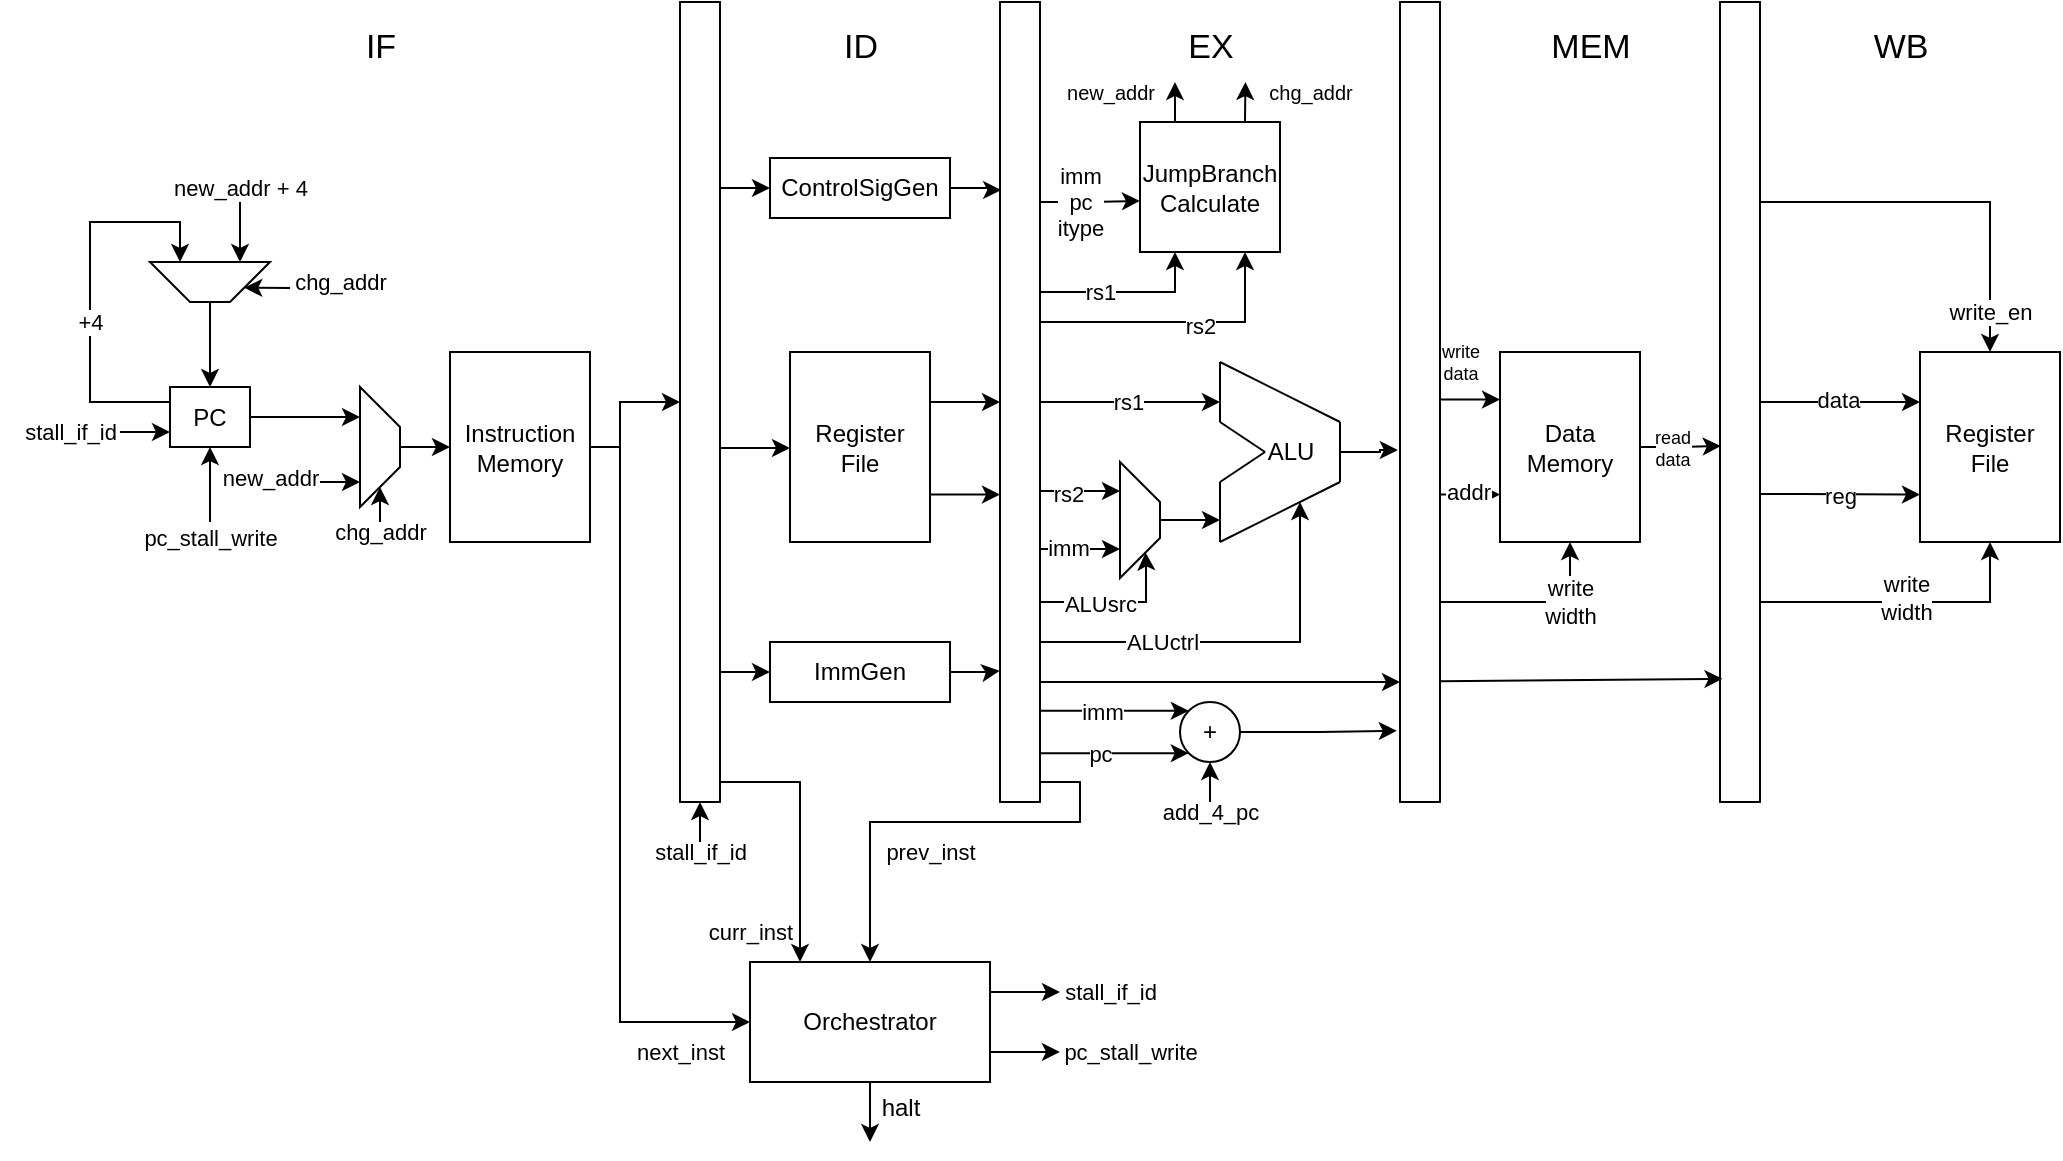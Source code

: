<mxfile version="23.1.5" type="device" pages="2">
  <diagram name="Page-1" id="x3NtChPYdPju96cAT3KT">
    <mxGraphModel dx="1674" dy="847" grid="1" gridSize="10" guides="1" tooltips="1" connect="1" arrows="1" fold="1" page="1" pageScale="1" pageWidth="850" pageHeight="1100" math="0" shadow="0">
      <root>
        <mxCell id="0" />
        <mxCell id="1" parent="0" />
        <mxCell id="_CwGQs3CNdG5-pA4h3Yu-5" style="edgeStyle=orthogonalEdgeStyle;rounded=0;orthogonalLoop=1;jettySize=auto;html=1;entryX=0.75;entryY=1;entryDx=0;entryDy=0;" parent="1" source="_CwGQs3CNdG5-pA4h3Yu-2" target="_CwGQs3CNdG5-pA4h3Yu-3" edge="1">
          <mxGeometry relative="1" as="geometry">
            <Array as="points">
              <mxPoint x="85" y="360" />
              <mxPoint x="85" y="270" />
              <mxPoint x="130" y="270" />
            </Array>
          </mxGeometry>
        </mxCell>
        <mxCell id="_CwGQs3CNdG5-pA4h3Yu-6" value="+4" style="edgeLabel;html=1;align=center;verticalAlign=middle;resizable=0;points=[];" parent="_CwGQs3CNdG5-pA4h3Yu-5" vertex="1" connectable="0">
          <mxGeometry x="-0.172" relative="1" as="geometry">
            <mxPoint as="offset" />
          </mxGeometry>
        </mxCell>
        <mxCell id="_CwGQs3CNdG5-pA4h3Yu-17" style="edgeStyle=orthogonalEdgeStyle;rounded=0;orthogonalLoop=1;jettySize=auto;html=1;entryX=0.25;entryY=1;entryDx=0;entryDy=0;" parent="1" source="_CwGQs3CNdG5-pA4h3Yu-2" target="_CwGQs3CNdG5-pA4h3Yu-15" edge="1">
          <mxGeometry relative="1" as="geometry" />
        </mxCell>
        <mxCell id="_CwGQs3CNdG5-pA4h3Yu-2" value="PC" style="rounded=0;whiteSpace=wrap;html=1;" parent="1" vertex="1">
          <mxGeometry x="125" y="352.5" width="40" height="30" as="geometry" />
        </mxCell>
        <mxCell id="_CwGQs3CNdG5-pA4h3Yu-14" style="edgeStyle=orthogonalEdgeStyle;rounded=0;orthogonalLoop=1;jettySize=auto;html=1;entryX=0.5;entryY=0;entryDx=0;entryDy=0;" parent="1" source="_CwGQs3CNdG5-pA4h3Yu-3" target="_CwGQs3CNdG5-pA4h3Yu-2" edge="1">
          <mxGeometry relative="1" as="geometry" />
        </mxCell>
        <mxCell id="_CwGQs3CNdG5-pA4h3Yu-3" value="" style="shape=trapezoid;perimeter=trapezoidPerimeter;whiteSpace=wrap;html=1;fixedSize=1;direction=west;" parent="1" vertex="1">
          <mxGeometry x="115" y="290" width="60" height="20" as="geometry" />
        </mxCell>
        <mxCell id="_CwGQs3CNdG5-pA4h3Yu-8" value="" style="endArrow=classic;html=1;rounded=0;entryX=0;entryY=0.75;entryDx=0;entryDy=0;" parent="1" target="_CwGQs3CNdG5-pA4h3Yu-2" edge="1">
          <mxGeometry width="50" height="50" relative="1" as="geometry">
            <mxPoint x="100" y="375" as="sourcePoint" />
            <mxPoint x="125" y="430" as="targetPoint" />
          </mxGeometry>
        </mxCell>
        <mxCell id="_CwGQs3CNdG5-pA4h3Yu-10" value="" style="endArrow=classic;html=1;rounded=0;entryX=0.25;entryY=1;entryDx=0;entryDy=0;" parent="1" target="_CwGQs3CNdG5-pA4h3Yu-3" edge="1">
          <mxGeometry width="50" height="50" relative="1" as="geometry">
            <mxPoint x="160" y="260" as="sourcePoint" />
            <mxPoint x="295" y="260" as="targetPoint" />
          </mxGeometry>
        </mxCell>
        <mxCell id="_CwGQs3CNdG5-pA4h3Yu-11" value="&lt;font style=&quot;font-size: 11px;&quot;&gt;new_addr + 4&lt;br&gt;&lt;/font&gt;" style="text;html=1;align=center;verticalAlign=middle;resizable=0;points=[];autosize=1;strokeColor=none;fillColor=none;fontSize=11;" parent="1" vertex="1">
          <mxGeometry x="115" y="238" width="90" height="30" as="geometry" />
        </mxCell>
        <mxCell id="_CwGQs3CNdG5-pA4h3Yu-12" value="" style="endArrow=classic;html=1;rounded=0;entryX=0;entryY=0.25;entryDx=0;entryDy=0;" parent="1" target="_CwGQs3CNdG5-pA4h3Yu-3" edge="1">
          <mxGeometry width="50" height="50" relative="1" as="geometry">
            <mxPoint x="185" y="303" as="sourcePoint" />
            <mxPoint x="295" y="260" as="targetPoint" />
          </mxGeometry>
        </mxCell>
        <mxCell id="_CwGQs3CNdG5-pA4h3Yu-13" value="&lt;font style=&quot;font-size: 11px;&quot;&gt;chg_addr&lt;/font&gt;" style="text;html=1;align=center;verticalAlign=middle;resizable=0;points=[];autosize=1;strokeColor=none;fillColor=none;" parent="1" vertex="1">
          <mxGeometry x="175" y="285" width="70" height="30" as="geometry" />
        </mxCell>
        <mxCell id="_CwGQs3CNdG5-pA4h3Yu-24" style="edgeStyle=orthogonalEdgeStyle;rounded=0;orthogonalLoop=1;jettySize=auto;html=1;" parent="1" source="_CwGQs3CNdG5-pA4h3Yu-15" target="_CwGQs3CNdG5-pA4h3Yu-23" edge="1">
          <mxGeometry relative="1" as="geometry" />
        </mxCell>
        <mxCell id="_CwGQs3CNdG5-pA4h3Yu-15" value="" style="shape=trapezoid;perimeter=trapezoidPerimeter;whiteSpace=wrap;html=1;fixedSize=1;direction=south;" parent="1" vertex="1">
          <mxGeometry x="220" y="352.5" width="20" height="60" as="geometry" />
        </mxCell>
        <mxCell id="_CwGQs3CNdG5-pA4h3Yu-18" value="" style="endArrow=classic;html=1;rounded=0;entryX=1;entryY=0.5;entryDx=0;entryDy=0;" parent="1" target="_CwGQs3CNdG5-pA4h3Yu-15" edge="1">
          <mxGeometry width="50" height="50" relative="1" as="geometry">
            <mxPoint x="230" y="420" as="sourcePoint" />
            <mxPoint x="179.997" y="517.143" as="targetPoint" />
          </mxGeometry>
        </mxCell>
        <mxCell id="_CwGQs3CNdG5-pA4h3Yu-20" value="&lt;font style=&quot;font-size: 11px;&quot;&gt;chg_addr&lt;/font&gt;" style="text;html=1;align=center;verticalAlign=middle;resizable=0;points=[];autosize=1;strokeColor=none;fillColor=none;" parent="1" vertex="1">
          <mxGeometry x="195" y="410" width="70" height="30" as="geometry" />
        </mxCell>
        <mxCell id="_CwGQs3CNdG5-pA4h3Yu-22" value="&lt;font style=&quot;font-size: 11px;&quot;&gt;new_addr&lt;/font&gt;" style="text;html=1;align=center;verticalAlign=middle;resizable=0;points=[];autosize=1;strokeColor=none;fillColor=none;fontSize=11;" parent="1" vertex="1">
          <mxGeometry x="140" y="382.5" width="70" height="30" as="geometry" />
        </mxCell>
        <mxCell id="_CwGQs3CNdG5-pA4h3Yu-53" style="edgeStyle=orthogonalEdgeStyle;rounded=0;orthogonalLoop=1;jettySize=auto;html=1;" parent="1" source="_CwGQs3CNdG5-pA4h3Yu-23" target="_CwGQs3CNdG5-pA4h3Yu-46" edge="1">
          <mxGeometry relative="1" as="geometry">
            <Array as="points">
              <mxPoint x="350" y="383" />
              <mxPoint x="350" y="360" />
            </Array>
          </mxGeometry>
        </mxCell>
        <mxCell id="_CwGQs3CNdG5-pA4h3Yu-54" style="edgeStyle=orthogonalEdgeStyle;rounded=0;orthogonalLoop=1;jettySize=auto;html=1;exitX=1;exitY=0.5;exitDx=0;exitDy=0;entryX=0;entryY=0.5;entryDx=0;entryDy=0;" parent="1" source="_CwGQs3CNdG5-pA4h3Yu-23" target="_CwGQs3CNdG5-pA4h3Yu-52" edge="1">
          <mxGeometry relative="1" as="geometry">
            <Array as="points">
              <mxPoint x="350" y="383" />
              <mxPoint x="350" y="670" />
            </Array>
          </mxGeometry>
        </mxCell>
        <mxCell id="_CwGQs3CNdG5-pA4h3Yu-23" value="Instruction&lt;br&gt;Memory" style="rounded=0;whiteSpace=wrap;html=1;" parent="1" vertex="1">
          <mxGeometry x="265" y="335" width="70" height="95" as="geometry" />
        </mxCell>
        <mxCell id="_CwGQs3CNdG5-pA4h3Yu-71" style="edgeStyle=orthogonalEdgeStyle;rounded=0;orthogonalLoop=1;jettySize=auto;html=1;exitX=1;exitY=0.25;exitDx=0;exitDy=0;" parent="1" source="_CwGQs3CNdG5-pA4h3Yu-25" target="_CwGQs3CNdG5-pA4h3Yu-47" edge="1">
          <mxGeometry relative="1" as="geometry">
            <Array as="points">
              <mxPoint x="500" y="360" />
            </Array>
          </mxGeometry>
        </mxCell>
        <mxCell id="_CwGQs3CNdG5-pA4h3Yu-25" value="Register&lt;br&gt;File" style="rounded=0;whiteSpace=wrap;html=1;" parent="1" vertex="1">
          <mxGeometry x="435" y="335" width="70" height="95" as="geometry" />
        </mxCell>
        <mxCell id="_CwGQs3CNdG5-pA4h3Yu-26" value="ControlSigGen" style="rounded=0;whiteSpace=wrap;html=1;" parent="1" vertex="1">
          <mxGeometry x="425" y="238" width="90" height="30" as="geometry" />
        </mxCell>
        <mxCell id="_CwGQs3CNdG5-pA4h3Yu-27" value="ImmGen" style="rounded=0;whiteSpace=wrap;html=1;" parent="1" vertex="1">
          <mxGeometry x="425" y="480" width="90" height="30" as="geometry" />
        </mxCell>
        <mxCell id="_CwGQs3CNdG5-pA4h3Yu-38" value="" style="group" parent="1" vertex="1" connectable="0">
          <mxGeometry x="650" y="340" width="60" height="90" as="geometry" />
        </mxCell>
        <mxCell id="_CwGQs3CNdG5-pA4h3Yu-29" value="" style="endArrow=none;html=1;rounded=0;" parent="_CwGQs3CNdG5-pA4h3Yu-38" edge="1">
          <mxGeometry width="50" height="50" relative="1" as="geometry">
            <mxPoint x="4.263e-13" y="90" as="sourcePoint" />
            <mxPoint x="60" y="60" as="targetPoint" />
          </mxGeometry>
        </mxCell>
        <mxCell id="_CwGQs3CNdG5-pA4h3Yu-30" value="" style="endArrow=none;html=1;rounded=0;" parent="_CwGQs3CNdG5-pA4h3Yu-38" edge="1">
          <mxGeometry width="50" height="50" relative="1" as="geometry">
            <mxPoint x="60" y="30" as="sourcePoint" />
            <mxPoint as="targetPoint" />
          </mxGeometry>
        </mxCell>
        <mxCell id="_CwGQs3CNdG5-pA4h3Yu-31" value="" style="endArrow=none;html=1;rounded=0;" parent="_CwGQs3CNdG5-pA4h3Yu-38" edge="1">
          <mxGeometry width="50" height="50" relative="1" as="geometry">
            <mxPoint y="30" as="sourcePoint" />
            <mxPoint x="4.263e-13" as="targetPoint" />
          </mxGeometry>
        </mxCell>
        <mxCell id="_CwGQs3CNdG5-pA4h3Yu-32" value="" style="endArrow=none;html=1;rounded=0;" parent="_CwGQs3CNdG5-pA4h3Yu-38" edge="1">
          <mxGeometry width="50" height="50" relative="1" as="geometry">
            <mxPoint x="4.263e-13" y="90" as="sourcePoint" />
            <mxPoint x="4.263e-13" y="60" as="targetPoint" />
          </mxGeometry>
        </mxCell>
        <mxCell id="_CwGQs3CNdG5-pA4h3Yu-33" value="" style="endArrow=none;html=1;rounded=0;" parent="_CwGQs3CNdG5-pA4h3Yu-38" edge="1">
          <mxGeometry width="50" height="50" relative="1" as="geometry">
            <mxPoint x="60" y="60" as="sourcePoint" />
            <mxPoint x="60" y="30" as="targetPoint" />
          </mxGeometry>
        </mxCell>
        <mxCell id="_CwGQs3CNdG5-pA4h3Yu-34" value="" style="endArrow=none;html=1;rounded=0;" parent="_CwGQs3CNdG5-pA4h3Yu-38" edge="1">
          <mxGeometry width="50" height="50" relative="1" as="geometry">
            <mxPoint x="22.5" y="45" as="sourcePoint" />
            <mxPoint y="30" as="targetPoint" />
          </mxGeometry>
        </mxCell>
        <mxCell id="_CwGQs3CNdG5-pA4h3Yu-35" value="" style="endArrow=none;html=1;rounded=0;" parent="_CwGQs3CNdG5-pA4h3Yu-38" edge="1">
          <mxGeometry width="50" height="50" relative="1" as="geometry">
            <mxPoint y="60" as="sourcePoint" />
            <mxPoint x="22.5" y="45" as="targetPoint" />
          </mxGeometry>
        </mxCell>
        <mxCell id="_CwGQs3CNdG5-pA4h3Yu-40" value="ALU" style="text;html=1;align=center;verticalAlign=middle;resizable=0;points=[];autosize=1;strokeColor=none;fillColor=none;" parent="_CwGQs3CNdG5-pA4h3Yu-38" vertex="1">
          <mxGeometry x="10" y="30" width="50" height="30" as="geometry" />
        </mxCell>
        <mxCell id="_CwGQs3CNdG5-pA4h3Yu-39" value="" style="endArrow=classic;html=1;rounded=0;entryX=0.75;entryY=1;entryDx=0;entryDy=0;" parent="1" edge="1">
          <mxGeometry width="50" height="50" relative="1" as="geometry">
            <mxPoint x="200" y="400" as="sourcePoint" />
            <mxPoint x="220" y="400" as="targetPoint" />
          </mxGeometry>
        </mxCell>
        <mxCell id="_CwGQs3CNdG5-pA4h3Yu-79" style="edgeStyle=orthogonalEdgeStyle;rounded=0;orthogonalLoop=1;jettySize=auto;html=1;" parent="1" source="_CwGQs3CNdG5-pA4h3Yu-41" edge="1">
          <mxGeometry relative="1" as="geometry">
            <mxPoint x="650" y="419.0" as="targetPoint" />
          </mxGeometry>
        </mxCell>
        <mxCell id="_CwGQs3CNdG5-pA4h3Yu-41" value="" style="shape=trapezoid;perimeter=trapezoidPerimeter;whiteSpace=wrap;html=1;fixedSize=1;direction=south;" parent="1" vertex="1">
          <mxGeometry x="600" y="390" width="20" height="58" as="geometry" />
        </mxCell>
        <mxCell id="_CwGQs3CNdG5-pA4h3Yu-143" style="edgeStyle=orthogonalEdgeStyle;rounded=0;orthogonalLoop=1;jettySize=auto;html=1;exitX=0.25;exitY=0;exitDx=0;exitDy=0;" parent="1" source="_CwGQs3CNdG5-pA4h3Yu-42" edge="1">
          <mxGeometry relative="1" as="geometry">
            <mxPoint x="627.476" y="200" as="targetPoint" />
          </mxGeometry>
        </mxCell>
        <mxCell id="_CwGQs3CNdG5-pA4h3Yu-144" style="edgeStyle=orthogonalEdgeStyle;rounded=0;orthogonalLoop=1;jettySize=auto;html=1;exitX=0.75;exitY=0;exitDx=0;exitDy=0;" parent="1" source="_CwGQs3CNdG5-pA4h3Yu-42" edge="1">
          <mxGeometry relative="1" as="geometry">
            <mxPoint x="662.714" y="200" as="targetPoint" />
          </mxGeometry>
        </mxCell>
        <mxCell id="_CwGQs3CNdG5-pA4h3Yu-42" value="JumpBranch&lt;br&gt;Calculate" style="rounded=0;whiteSpace=wrap;html=1;" parent="1" vertex="1">
          <mxGeometry x="610" y="220" width="70" height="65" as="geometry" />
        </mxCell>
        <mxCell id="_CwGQs3CNdG5-pA4h3Yu-44" value="Data Memory" style="rounded=0;whiteSpace=wrap;html=1;" parent="1" vertex="1">
          <mxGeometry x="790" y="335" width="70" height="95" as="geometry" />
        </mxCell>
        <mxCell id="_CwGQs3CNdG5-pA4h3Yu-45" value="Register&lt;br&gt;File" style="rounded=0;whiteSpace=wrap;html=1;" parent="1" vertex="1">
          <mxGeometry x="1000" y="335" width="70" height="95" as="geometry" />
        </mxCell>
        <mxCell id="_CwGQs3CNdG5-pA4h3Yu-62" style="edgeStyle=orthogonalEdgeStyle;rounded=0;orthogonalLoop=1;jettySize=auto;html=1;" parent="1" source="_CwGQs3CNdG5-pA4h3Yu-46" target="_CwGQs3CNdG5-pA4h3Yu-52" edge="1">
          <mxGeometry relative="1" as="geometry">
            <Array as="points">
              <mxPoint x="440" y="550" />
            </Array>
          </mxGeometry>
        </mxCell>
        <mxCell id="_CwGQs3CNdG5-pA4h3Yu-65" style="edgeStyle=orthogonalEdgeStyle;rounded=0;orthogonalLoop=1;jettySize=auto;html=1;" parent="1" source="_CwGQs3CNdG5-pA4h3Yu-46" target="_CwGQs3CNdG5-pA4h3Yu-27" edge="1">
          <mxGeometry relative="1" as="geometry">
            <Array as="points">
              <mxPoint x="410" y="495" />
              <mxPoint x="410" y="495" />
            </Array>
          </mxGeometry>
        </mxCell>
        <mxCell id="_CwGQs3CNdG5-pA4h3Yu-68" style="edgeStyle=orthogonalEdgeStyle;rounded=0;orthogonalLoop=1;jettySize=auto;html=1;" parent="1" source="_CwGQs3CNdG5-pA4h3Yu-46" target="_CwGQs3CNdG5-pA4h3Yu-25" edge="1">
          <mxGeometry relative="1" as="geometry">
            <mxPoint x="440" y="380" as="targetPoint" />
            <Array as="points">
              <mxPoint x="410" y="383" />
              <mxPoint x="410" y="383" />
            </Array>
          </mxGeometry>
        </mxCell>
        <mxCell id="_CwGQs3CNdG5-pA4h3Yu-74" style="edgeStyle=orthogonalEdgeStyle;rounded=0;orthogonalLoop=1;jettySize=auto;html=1;" parent="1" source="_CwGQs3CNdG5-pA4h3Yu-46" target="_CwGQs3CNdG5-pA4h3Yu-26" edge="1">
          <mxGeometry relative="1" as="geometry">
            <Array as="points">
              <mxPoint x="420" y="253" />
              <mxPoint x="420" y="253" />
            </Array>
          </mxGeometry>
        </mxCell>
        <mxCell id="_CwGQs3CNdG5-pA4h3Yu-46" value="" style="rounded=0;whiteSpace=wrap;html=1;" parent="1" vertex="1">
          <mxGeometry x="380" y="160" width="20" height="400" as="geometry" />
        </mxCell>
        <mxCell id="_CwGQs3CNdG5-pA4h3Yu-73" style="edgeStyle=orthogonalEdgeStyle;rounded=0;orthogonalLoop=1;jettySize=auto;html=1;" parent="1" source="_CwGQs3CNdG5-pA4h3Yu-47" edge="1">
          <mxGeometry relative="1" as="geometry">
            <mxPoint x="650" y="360" as="targetPoint" />
          </mxGeometry>
        </mxCell>
        <mxCell id="_CwGQs3CNdG5-pA4h3Yu-94" value="rs1" style="edgeLabel;html=1;align=center;verticalAlign=middle;resizable=0;points=[];" parent="_CwGQs3CNdG5-pA4h3Yu-73" vertex="1" connectable="0">
          <mxGeometry x="-0.044" relative="1" as="geometry">
            <mxPoint as="offset" />
          </mxGeometry>
        </mxCell>
        <mxCell id="_CwGQs3CNdG5-pA4h3Yu-77" style="edgeStyle=orthogonalEdgeStyle;rounded=0;orthogonalLoop=1;jettySize=auto;html=1;entryX=0.25;entryY=1;entryDx=0;entryDy=0;" parent="1" source="_CwGQs3CNdG5-pA4h3Yu-47" target="_CwGQs3CNdG5-pA4h3Yu-41" edge="1">
          <mxGeometry relative="1" as="geometry">
            <Array as="points">
              <mxPoint x="580" y="405" />
            </Array>
          </mxGeometry>
        </mxCell>
        <mxCell id="_CwGQs3CNdG5-pA4h3Yu-95" value="rs2" style="edgeLabel;html=1;align=center;verticalAlign=middle;resizable=0;points=[];" parent="_CwGQs3CNdG5-pA4h3Yu-77" vertex="1" connectable="0">
          <mxGeometry x="-0.321" y="-1" relative="1" as="geometry">
            <mxPoint as="offset" />
          </mxGeometry>
        </mxCell>
        <mxCell id="_CwGQs3CNdG5-pA4h3Yu-78" style="edgeStyle=orthogonalEdgeStyle;rounded=0;orthogonalLoop=1;jettySize=auto;html=1;entryX=0.75;entryY=1;entryDx=0;entryDy=0;" parent="1" source="_CwGQs3CNdG5-pA4h3Yu-47" target="_CwGQs3CNdG5-pA4h3Yu-41" edge="1">
          <mxGeometry relative="1" as="geometry">
            <Array as="points">
              <mxPoint x="580" y="434" />
            </Array>
          </mxGeometry>
        </mxCell>
        <mxCell id="_CwGQs3CNdG5-pA4h3Yu-97" value="imm" style="edgeLabel;html=1;align=center;verticalAlign=middle;resizable=0;points=[];" parent="_CwGQs3CNdG5-pA4h3Yu-78" vertex="1" connectable="0">
          <mxGeometry x="-0.321" y="1" relative="1" as="geometry">
            <mxPoint as="offset" />
          </mxGeometry>
        </mxCell>
        <mxCell id="_CwGQs3CNdG5-pA4h3Yu-80" style="edgeStyle=orthogonalEdgeStyle;rounded=0;orthogonalLoop=1;jettySize=auto;html=1;exitX=1;exitY=0.75;exitDx=0;exitDy=0;entryX=1;entryY=0.25;entryDx=0;entryDy=0;" parent="1" source="_CwGQs3CNdG5-pA4h3Yu-47" target="_CwGQs3CNdG5-pA4h3Yu-41" edge="1">
          <mxGeometry relative="1" as="geometry">
            <Array as="points">
              <mxPoint x="613" y="460" />
              <mxPoint x="613" y="440" />
              <mxPoint x="613" y="440" />
            </Array>
          </mxGeometry>
        </mxCell>
        <mxCell id="_CwGQs3CNdG5-pA4h3Yu-99" value="ALUsrc" style="edgeLabel;html=1;align=center;verticalAlign=middle;resizable=0;points=[];" parent="_CwGQs3CNdG5-pA4h3Yu-80" vertex="1" connectable="0">
          <mxGeometry x="-0.593" y="-1" relative="1" as="geometry">
            <mxPoint x="14" as="offset" />
          </mxGeometry>
        </mxCell>
        <mxCell id="_CwGQs3CNdG5-pA4h3Yu-82" style="edgeStyle=orthogonalEdgeStyle;rounded=0;orthogonalLoop=1;jettySize=auto;html=1;exitX=1;exitY=0.75;exitDx=0;exitDy=0;" parent="1" source="_CwGQs3CNdG5-pA4h3Yu-47" edge="1">
          <mxGeometry relative="1" as="geometry">
            <mxPoint x="690" y="410" as="targetPoint" />
            <Array as="points">
              <mxPoint x="560" y="480" />
              <mxPoint x="690" y="480" />
            </Array>
          </mxGeometry>
        </mxCell>
        <mxCell id="_CwGQs3CNdG5-pA4h3Yu-100" value="ALUctrl" style="edgeLabel;html=1;align=center;verticalAlign=middle;resizable=0;points=[];" parent="_CwGQs3CNdG5-pA4h3Yu-82" vertex="1" connectable="0">
          <mxGeometry x="-0.659" relative="1" as="geometry">
            <mxPoint x="43" as="offset" />
          </mxGeometry>
        </mxCell>
        <mxCell id="_CwGQs3CNdG5-pA4h3Yu-83" style="edgeStyle=orthogonalEdgeStyle;rounded=0;orthogonalLoop=1;jettySize=auto;html=1;exitX=1;exitY=0.75;exitDx=0;exitDy=0;entryX=0;entryY=0;entryDx=0;entryDy=0;" parent="1" source="_CwGQs3CNdG5-pA4h3Yu-47" target="_CwGQs3CNdG5-pA4h3Yu-50" edge="1">
          <mxGeometry relative="1" as="geometry">
            <Array as="points">
              <mxPoint x="560" y="514" />
            </Array>
          </mxGeometry>
        </mxCell>
        <mxCell id="_CwGQs3CNdG5-pA4h3Yu-101" value="imm" style="edgeLabel;html=1;align=center;verticalAlign=middle;resizable=0;points=[];" parent="_CwGQs3CNdG5-pA4h3Yu-83" vertex="1" connectable="0">
          <mxGeometry x="0.324" relative="1" as="geometry">
            <mxPoint as="offset" />
          </mxGeometry>
        </mxCell>
        <mxCell id="_CwGQs3CNdG5-pA4h3Yu-84" style="edgeStyle=orthogonalEdgeStyle;rounded=0;orthogonalLoop=1;jettySize=auto;html=1;exitX=1;exitY=0.75;exitDx=0;exitDy=0;entryX=0;entryY=1;entryDx=0;entryDy=0;" parent="1" source="_CwGQs3CNdG5-pA4h3Yu-47" target="_CwGQs3CNdG5-pA4h3Yu-50" edge="1">
          <mxGeometry relative="1" as="geometry">
            <Array as="points">
              <mxPoint x="560" y="536" />
            </Array>
          </mxGeometry>
        </mxCell>
        <mxCell id="_CwGQs3CNdG5-pA4h3Yu-102" value="pc" style="edgeLabel;html=1;align=center;verticalAlign=middle;resizable=0;points=[];" parent="_CwGQs3CNdG5-pA4h3Yu-84" vertex="1" connectable="0">
          <mxGeometry x="0.352" relative="1" as="geometry">
            <mxPoint x="4" as="offset" />
          </mxGeometry>
        </mxCell>
        <mxCell id="_CwGQs3CNdG5-pA4h3Yu-89" style="edgeStyle=orthogonalEdgeStyle;rounded=0;orthogonalLoop=1;jettySize=auto;html=1;exitX=1;exitY=0.25;exitDx=0;exitDy=0;entryX=0.25;entryY=1;entryDx=0;entryDy=0;" parent="1" source="_CwGQs3CNdG5-pA4h3Yu-47" target="_CwGQs3CNdG5-pA4h3Yu-42" edge="1">
          <mxGeometry relative="1" as="geometry">
            <Array as="points">
              <mxPoint x="560" y="305" />
              <mxPoint x="628" y="305" />
            </Array>
          </mxGeometry>
        </mxCell>
        <mxCell id="_CwGQs3CNdG5-pA4h3Yu-92" value="rs1" style="edgeLabel;html=1;align=center;verticalAlign=middle;resizable=0;points=[];" parent="_CwGQs3CNdG5-pA4h3Yu-89" vertex="1" connectable="0">
          <mxGeometry x="0.13" relative="1" as="geometry">
            <mxPoint as="offset" />
          </mxGeometry>
        </mxCell>
        <mxCell id="_CwGQs3CNdG5-pA4h3Yu-90" value="" style="edgeStyle=orthogonalEdgeStyle;rounded=0;orthogonalLoop=1;jettySize=auto;html=1;exitX=1;exitY=0.25;exitDx=0;exitDy=0;entryX=0.75;entryY=1;entryDx=0;entryDy=0;" parent="1" source="_CwGQs3CNdG5-pA4h3Yu-47" target="_CwGQs3CNdG5-pA4h3Yu-42" edge="1">
          <mxGeometry relative="1" as="geometry">
            <Array as="points">
              <mxPoint x="560" y="320" />
              <mxPoint x="663" y="320" />
            </Array>
          </mxGeometry>
        </mxCell>
        <mxCell id="_CwGQs3CNdG5-pA4h3Yu-93" value="rs2" style="edgeLabel;html=1;align=center;verticalAlign=middle;resizable=0;points=[];" parent="_CwGQs3CNdG5-pA4h3Yu-90" vertex="1" connectable="0">
          <mxGeometry x="0.378" y="-2" relative="1" as="geometry">
            <mxPoint x="4" as="offset" />
          </mxGeometry>
        </mxCell>
        <mxCell id="_CwGQs3CNdG5-pA4h3Yu-47" value="" style="rounded=0;whiteSpace=wrap;html=1;" parent="1" vertex="1">
          <mxGeometry x="540" y="160" width="20" height="400" as="geometry" />
        </mxCell>
        <mxCell id="_CwGQs3CNdG5-pA4h3Yu-104" style="edgeStyle=orthogonalEdgeStyle;rounded=0;orthogonalLoop=1;jettySize=auto;html=1;exitX=1;exitY=0.75;exitDx=0;exitDy=0;entryX=0.5;entryY=1;entryDx=0;entryDy=0;" parent="1" source="_CwGQs3CNdG5-pA4h3Yu-48" target="_CwGQs3CNdG5-pA4h3Yu-44" edge="1">
          <mxGeometry relative="1" as="geometry">
            <Array as="points">
              <mxPoint x="825" y="460" />
            </Array>
          </mxGeometry>
        </mxCell>
        <mxCell id="_CwGQs3CNdG5-pA4h3Yu-117" value="write&lt;br&gt;width" style="edgeLabel;html=1;align=center;verticalAlign=middle;resizable=0;points=[];" parent="_CwGQs3CNdG5-pA4h3Yu-104" vertex="1" connectable="0">
          <mxGeometry x="0.6" y="2" relative="1" as="geometry">
            <mxPoint x="2" y="11" as="offset" />
          </mxGeometry>
        </mxCell>
        <mxCell id="_CwGQs3CNdG5-pA4h3Yu-108" style="edgeStyle=orthogonalEdgeStyle;rounded=0;orthogonalLoop=1;jettySize=auto;html=1;entryX=0;entryY=0.25;entryDx=0;entryDy=0;" parent="1" source="_CwGQs3CNdG5-pA4h3Yu-48" target="_CwGQs3CNdG5-pA4h3Yu-44" edge="1">
          <mxGeometry relative="1" as="geometry">
            <Array as="points">
              <mxPoint x="780" y="359" />
            </Array>
          </mxGeometry>
        </mxCell>
        <mxCell id="_CwGQs3CNdG5-pA4h3Yu-110" value="write&lt;br style=&quot;font-size: 9px;&quot;&gt;data" style="edgeLabel;html=1;align=center;verticalAlign=middle;resizable=0;points=[];fontSize=9;" parent="_CwGQs3CNdG5-pA4h3Yu-108" vertex="1" connectable="0">
          <mxGeometry x="-0.533" y="2" relative="1" as="geometry">
            <mxPoint x="3" y="-17" as="offset" />
          </mxGeometry>
        </mxCell>
        <mxCell id="_CwGQs3CNdG5-pA4h3Yu-109" style="edgeStyle=orthogonalEdgeStyle;rounded=0;orthogonalLoop=1;jettySize=auto;html=1;entryX=0;entryY=0.75;entryDx=0;entryDy=0;" parent="1" source="_CwGQs3CNdG5-pA4h3Yu-48" target="_CwGQs3CNdG5-pA4h3Yu-44" edge="1">
          <mxGeometry relative="1" as="geometry">
            <Array as="points">
              <mxPoint x="780" y="406" />
            </Array>
          </mxGeometry>
        </mxCell>
        <mxCell id="_CwGQs3CNdG5-pA4h3Yu-111" value="addr" style="edgeLabel;html=1;align=center;verticalAlign=middle;resizable=0;points=[];" parent="_CwGQs3CNdG5-pA4h3Yu-109" vertex="1" connectable="0">
          <mxGeometry x="-0.089" y="2" relative="1" as="geometry">
            <mxPoint as="offset" />
          </mxGeometry>
        </mxCell>
        <mxCell id="_CwGQs3CNdG5-pA4h3Yu-48" value="" style="rounded=0;whiteSpace=wrap;html=1;" parent="1" vertex="1">
          <mxGeometry x="740" y="160" width="20" height="400" as="geometry" />
        </mxCell>
        <mxCell id="_CwGQs3CNdG5-pA4h3Yu-50" value="+" style="ellipse;whiteSpace=wrap;html=1;aspect=fixed;" parent="1" vertex="1">
          <mxGeometry x="630" y="510" width="30" height="30" as="geometry" />
        </mxCell>
        <mxCell id="_CwGQs3CNdG5-pA4h3Yu-112" style="edgeStyle=orthogonalEdgeStyle;rounded=0;orthogonalLoop=1;jettySize=auto;html=1;exitX=1;exitY=0.25;exitDx=0;exitDy=0;entryX=0.5;entryY=0;entryDx=0;entryDy=0;" parent="1" source="_CwGQs3CNdG5-pA4h3Yu-51" target="_CwGQs3CNdG5-pA4h3Yu-45" edge="1">
          <mxGeometry relative="1" as="geometry" />
        </mxCell>
        <mxCell id="_CwGQs3CNdG5-pA4h3Yu-113" value="write_en" style="edgeLabel;html=1;align=center;verticalAlign=middle;resizable=0;points=[];" parent="_CwGQs3CNdG5-pA4h3Yu-112" vertex="1" connectable="0">
          <mxGeometry x="-0.053" y="1" relative="1" as="geometry">
            <mxPoint x="25" y="56" as="offset" />
          </mxGeometry>
        </mxCell>
        <mxCell id="_CwGQs3CNdG5-pA4h3Yu-114" style="edgeStyle=orthogonalEdgeStyle;rounded=0;orthogonalLoop=1;jettySize=auto;html=1;entryX=0;entryY=0.75;entryDx=0;entryDy=0;" parent="1" source="_CwGQs3CNdG5-pA4h3Yu-51" target="_CwGQs3CNdG5-pA4h3Yu-45" edge="1">
          <mxGeometry relative="1" as="geometry">
            <Array as="points">
              <mxPoint x="940" y="406" />
              <mxPoint x="940" y="406" />
            </Array>
          </mxGeometry>
        </mxCell>
        <mxCell id="_CwGQs3CNdG5-pA4h3Yu-115" value="reg" style="edgeLabel;html=1;align=center;verticalAlign=middle;resizable=0;points=[];" parent="_CwGQs3CNdG5-pA4h3Yu-114" vertex="1" connectable="0">
          <mxGeometry x="0.0" y="-1" relative="1" as="geometry">
            <mxPoint as="offset" />
          </mxGeometry>
        </mxCell>
        <mxCell id="_CwGQs3CNdG5-pA4h3Yu-118" style="edgeStyle=orthogonalEdgeStyle;rounded=0;orthogonalLoop=1;jettySize=auto;html=1;exitX=1;exitY=0.75;exitDx=0;exitDy=0;entryX=0.5;entryY=1;entryDx=0;entryDy=0;" parent="1" source="_CwGQs3CNdG5-pA4h3Yu-51" target="_CwGQs3CNdG5-pA4h3Yu-45" edge="1">
          <mxGeometry relative="1" as="geometry">
            <Array as="points">
              <mxPoint x="1035" y="460" />
            </Array>
          </mxGeometry>
        </mxCell>
        <mxCell id="_CwGQs3CNdG5-pA4h3Yu-119" value="write&lt;br&gt;width" style="edgeLabel;html=1;align=center;verticalAlign=middle;resizable=0;points=[];" parent="_CwGQs3CNdG5-pA4h3Yu-118" vertex="1" connectable="0">
          <mxGeometry y="2" relative="1" as="geometry">
            <mxPoint as="offset" />
          </mxGeometry>
        </mxCell>
        <mxCell id="_CwGQs3CNdG5-pA4h3Yu-122" style="edgeStyle=orthogonalEdgeStyle;rounded=0;orthogonalLoop=1;jettySize=auto;html=1;" parent="1" source="_CwGQs3CNdG5-pA4h3Yu-51" edge="1">
          <mxGeometry relative="1" as="geometry">
            <mxPoint x="1000" y="360" as="targetPoint" />
            <Array as="points">
              <mxPoint x="1000" y="360" />
            </Array>
          </mxGeometry>
        </mxCell>
        <mxCell id="_CwGQs3CNdG5-pA4h3Yu-123" value="data" style="edgeLabel;html=1;align=center;verticalAlign=middle;resizable=0;points=[];" parent="_CwGQs3CNdG5-pA4h3Yu-122" vertex="1" connectable="0">
          <mxGeometry x="-0.035" y="1" relative="1" as="geometry">
            <mxPoint as="offset" />
          </mxGeometry>
        </mxCell>
        <mxCell id="_CwGQs3CNdG5-pA4h3Yu-51" value="" style="rounded=0;whiteSpace=wrap;html=1;" parent="1" vertex="1">
          <mxGeometry x="900" y="160" width="20" height="400" as="geometry" />
        </mxCell>
        <mxCell id="_CwGQs3CNdG5-pA4h3Yu-120" style="edgeStyle=orthogonalEdgeStyle;rounded=0;orthogonalLoop=1;jettySize=auto;html=1;" parent="1" source="_CwGQs3CNdG5-pA4h3Yu-52" edge="1">
          <mxGeometry relative="1" as="geometry">
            <mxPoint x="475" y="730" as="targetPoint" />
          </mxGeometry>
        </mxCell>
        <mxCell id="RhCOx3ZzH4XK4ioT9CGd-4" style="edgeStyle=orthogonalEdgeStyle;rounded=0;orthogonalLoop=1;jettySize=auto;html=1;exitX=1;exitY=0.25;exitDx=0;exitDy=0;" parent="1" source="_CwGQs3CNdG5-pA4h3Yu-52" edge="1">
          <mxGeometry relative="1" as="geometry">
            <mxPoint x="570.0" y="655.31" as="targetPoint" />
          </mxGeometry>
        </mxCell>
        <mxCell id="RhCOx3ZzH4XK4ioT9CGd-5" style="edgeStyle=orthogonalEdgeStyle;rounded=0;orthogonalLoop=1;jettySize=auto;html=1;exitX=1;exitY=0.75;exitDx=0;exitDy=0;" parent="1" source="_CwGQs3CNdG5-pA4h3Yu-52" edge="1">
          <mxGeometry relative="1" as="geometry">
            <mxPoint x="570.0" y="684.966" as="targetPoint" />
          </mxGeometry>
        </mxCell>
        <mxCell id="_CwGQs3CNdG5-pA4h3Yu-52" value="Orchestrator" style="rounded=0;whiteSpace=wrap;html=1;" parent="1" vertex="1">
          <mxGeometry x="415" y="640" width="120" height="60" as="geometry" />
        </mxCell>
        <mxCell id="_CwGQs3CNdG5-pA4h3Yu-55" value="" style="endArrow=classic;html=1;rounded=0;entryX=0.5;entryY=1;entryDx=0;entryDy=0;" parent="1" target="_CwGQs3CNdG5-pA4h3Yu-46" edge="1">
          <mxGeometry width="50" height="50" relative="1" as="geometry">
            <mxPoint x="390" y="580" as="sourcePoint" />
            <mxPoint x="415" y="570" as="targetPoint" />
          </mxGeometry>
        </mxCell>
        <mxCell id="_CwGQs3CNdG5-pA4h3Yu-56" value="&lt;font style=&quot;font-size: 11px;&quot;&gt;stall_if_id&lt;/font&gt;" style="text;html=1;align=center;verticalAlign=middle;resizable=0;points=[];autosize=1;strokeColor=none;fillColor=none;" parent="1" vertex="1">
          <mxGeometry x="355" y="570" width="70" height="30" as="geometry" />
        </mxCell>
        <mxCell id="_CwGQs3CNdG5-pA4h3Yu-64" value="&lt;font style=&quot;font-size: 11px;&quot;&gt;curr_inst&lt;/font&gt;" style="text;html=1;align=center;verticalAlign=middle;resizable=0;points=[];autosize=1;strokeColor=none;fillColor=none;" parent="1" vertex="1">
          <mxGeometry x="380" y="610" width="70" height="30" as="geometry" />
        </mxCell>
        <mxCell id="_CwGQs3CNdG5-pA4h3Yu-67" style="edgeStyle=orthogonalEdgeStyle;rounded=0;orthogonalLoop=1;jettySize=auto;html=1;entryX=-0.009;entryY=0.836;entryDx=0;entryDy=0;entryPerimeter=0;" parent="1" source="_CwGQs3CNdG5-pA4h3Yu-27" target="_CwGQs3CNdG5-pA4h3Yu-47" edge="1">
          <mxGeometry relative="1" as="geometry" />
        </mxCell>
        <mxCell id="_CwGQs3CNdG5-pA4h3Yu-72" style="edgeStyle=orthogonalEdgeStyle;rounded=0;orthogonalLoop=1;jettySize=auto;html=1;exitX=1;exitY=0.75;exitDx=0;exitDy=0;entryX=0;entryY=0.616;entryDx=0;entryDy=0;entryPerimeter=0;" parent="1" source="_CwGQs3CNdG5-pA4h3Yu-25" target="_CwGQs3CNdG5-pA4h3Yu-47" edge="1">
          <mxGeometry relative="1" as="geometry" />
        </mxCell>
        <mxCell id="_CwGQs3CNdG5-pA4h3Yu-75" style="edgeStyle=orthogonalEdgeStyle;rounded=0;orthogonalLoop=1;jettySize=auto;html=1;entryX=0.029;entryY=0.235;entryDx=0;entryDy=0;entryPerimeter=0;" parent="1" source="_CwGQs3CNdG5-pA4h3Yu-26" target="_CwGQs3CNdG5-pA4h3Yu-47" edge="1">
          <mxGeometry relative="1" as="geometry" />
        </mxCell>
        <mxCell id="_CwGQs3CNdG5-pA4h3Yu-85" style="edgeStyle=orthogonalEdgeStyle;rounded=0;orthogonalLoop=1;jettySize=auto;html=1;entryX=-0.08;entryY=0.911;entryDx=0;entryDy=0;entryPerimeter=0;" parent="1" source="_CwGQs3CNdG5-pA4h3Yu-50" target="_CwGQs3CNdG5-pA4h3Yu-48" edge="1">
          <mxGeometry relative="1" as="geometry" />
        </mxCell>
        <mxCell id="_CwGQs3CNdG5-pA4h3Yu-88" style="edgeStyle=orthogonalEdgeStyle;rounded=0;orthogonalLoop=1;jettySize=auto;html=1;exitX=1;exitY=0.25;exitDx=0;exitDy=0;entryX=0;entryY=0.607;entryDx=0;entryDy=0;entryPerimeter=0;" parent="1" source="_CwGQs3CNdG5-pA4h3Yu-47" target="_CwGQs3CNdG5-pA4h3Yu-42" edge="1">
          <mxGeometry relative="1" as="geometry" />
        </mxCell>
        <mxCell id="_CwGQs3CNdG5-pA4h3Yu-91" value="imm&lt;br&gt;pc&lt;br&gt;itype" style="edgeLabel;html=1;align=center;verticalAlign=middle;resizable=0;points=[];" parent="_CwGQs3CNdG5-pA4h3Yu-88" vertex="1" connectable="0">
          <mxGeometry x="-0.289" y="3" relative="1" as="geometry">
            <mxPoint x="2" y="3" as="offset" />
          </mxGeometry>
        </mxCell>
        <mxCell id="_CwGQs3CNdG5-pA4h3Yu-98" value="" style="endArrow=classic;html=1;rounded=0;exitX=1.003;exitY=0.85;exitDx=0;exitDy=0;exitPerimeter=0;" parent="1" source="_CwGQs3CNdG5-pA4h3Yu-47" edge="1">
          <mxGeometry width="50" height="50" relative="1" as="geometry">
            <mxPoint x="580" y="500" as="sourcePoint" />
            <mxPoint x="740" y="500" as="targetPoint" />
          </mxGeometry>
        </mxCell>
        <mxCell id="_CwGQs3CNdG5-pA4h3Yu-103" value="" style="endArrow=classic;html=1;rounded=0;exitX=0.984;exitY=0.849;exitDx=0;exitDy=0;exitPerimeter=0;entryX=0.062;entryY=0.846;entryDx=0;entryDy=0;entryPerimeter=0;" parent="1" source="_CwGQs3CNdG5-pA4h3Yu-48" target="_CwGQs3CNdG5-pA4h3Yu-51" edge="1">
          <mxGeometry width="50" height="50" relative="1" as="geometry">
            <mxPoint x="800" y="510" as="sourcePoint" />
            <mxPoint x="850" y="460" as="targetPoint" />
          </mxGeometry>
        </mxCell>
        <mxCell id="_CwGQs3CNdG5-pA4h3Yu-105" style="edgeStyle=orthogonalEdgeStyle;rounded=0;orthogonalLoop=1;jettySize=auto;html=1;entryX=0.019;entryY=0.555;entryDx=0;entryDy=0;entryPerimeter=0;" parent="1" source="_CwGQs3CNdG5-pA4h3Yu-44" target="_CwGQs3CNdG5-pA4h3Yu-51" edge="1">
          <mxGeometry relative="1" as="geometry" />
        </mxCell>
        <mxCell id="_CwGQs3CNdG5-pA4h3Yu-106" value="read&lt;br style=&quot;font-size: 9px;&quot;&gt;data" style="edgeLabel;html=1;align=center;verticalAlign=middle;resizable=0;points=[];fontSize=9;" parent="_CwGQs3CNdG5-pA4h3Yu-105" vertex="1" connectable="0">
          <mxGeometry x="-0.217" relative="1" as="geometry">
            <mxPoint as="offset" />
          </mxGeometry>
        </mxCell>
        <mxCell id="_CwGQs3CNdG5-pA4h3Yu-121" value="halt" style="text;html=1;align=center;verticalAlign=middle;resizable=0;points=[];autosize=1;strokeColor=none;fillColor=none;" parent="1" vertex="1">
          <mxGeometry x="470" y="698" width="40" height="30" as="geometry" />
        </mxCell>
        <mxCell id="_CwGQs3CNdG5-pA4h3Yu-124" value="&lt;font style=&quot;font-size: 17px;&quot;&gt;IF&lt;/font&gt;" style="text;html=1;align=center;verticalAlign=middle;resizable=0;points=[];autosize=1;strokeColor=none;fillColor=none;" parent="1" vertex="1">
          <mxGeometry x="210" y="168" width="40" height="30" as="geometry" />
        </mxCell>
        <mxCell id="_CwGQs3CNdG5-pA4h3Yu-125" value="&lt;font style=&quot;font-size: 17px;&quot;&gt;ID&lt;/font&gt;" style="text;html=1;align=center;verticalAlign=middle;resizable=0;points=[];autosize=1;strokeColor=none;fillColor=none;" parent="1" vertex="1">
          <mxGeometry x="450" y="168" width="40" height="30" as="geometry" />
        </mxCell>
        <mxCell id="_CwGQs3CNdG5-pA4h3Yu-126" value="&lt;font style=&quot;font-size: 17px;&quot;&gt;EX&lt;/font&gt;" style="text;html=1;align=center;verticalAlign=middle;resizable=0;points=[];autosize=1;strokeColor=none;fillColor=none;" parent="1" vertex="1">
          <mxGeometry x="620" y="168" width="50" height="30" as="geometry" />
        </mxCell>
        <mxCell id="_CwGQs3CNdG5-pA4h3Yu-127" value="&lt;font style=&quot;font-size: 17px;&quot;&gt;MEM&lt;/font&gt;" style="text;html=1;align=center;verticalAlign=middle;resizable=0;points=[];autosize=1;strokeColor=none;fillColor=none;" parent="1" vertex="1">
          <mxGeometry x="805" y="168" width="60" height="30" as="geometry" />
        </mxCell>
        <mxCell id="_CwGQs3CNdG5-pA4h3Yu-128" value="&lt;font style=&quot;font-size: 17px;&quot;&gt;WB&lt;/font&gt;" style="text;html=1;align=center;verticalAlign=middle;resizable=0;points=[];autosize=1;strokeColor=none;fillColor=none;" parent="1" vertex="1">
          <mxGeometry x="965" y="168" width="50" height="30" as="geometry" />
        </mxCell>
        <mxCell id="_CwGQs3CNdG5-pA4h3Yu-129" style="edgeStyle=orthogonalEdgeStyle;rounded=0;orthogonalLoop=1;jettySize=auto;html=1;" parent="1" source="_CwGQs3CNdG5-pA4h3Yu-47" target="_CwGQs3CNdG5-pA4h3Yu-52" edge="1">
          <mxGeometry relative="1" as="geometry">
            <Array as="points">
              <mxPoint x="580" y="550" />
              <mxPoint x="580" y="570" />
              <mxPoint x="475" y="570" />
            </Array>
          </mxGeometry>
        </mxCell>
        <mxCell id="_CwGQs3CNdG5-pA4h3Yu-130" value="&lt;font style=&quot;font-size: 11px;&quot;&gt;prev_inst&lt;/font&gt;" style="text;html=1;align=center;verticalAlign=middle;resizable=0;points=[];autosize=1;strokeColor=none;fillColor=none;" parent="1" vertex="1">
          <mxGeometry x="470" y="570" width="70" height="30" as="geometry" />
        </mxCell>
        <mxCell id="_CwGQs3CNdG5-pA4h3Yu-138" style="edgeStyle=orthogonalEdgeStyle;rounded=0;orthogonalLoop=1;jettySize=auto;html=1;entryX=-0.053;entryY=0.56;entryDx=0;entryDy=0;entryPerimeter=0;" parent="1" source="_CwGQs3CNdG5-pA4h3Yu-40" target="_CwGQs3CNdG5-pA4h3Yu-48" edge="1">
          <mxGeometry relative="1" as="geometry" />
        </mxCell>
        <mxCell id="_CwGQs3CNdG5-pA4h3Yu-139" value="&lt;font style=&quot;font-size: 11px;&quot;&gt;stall_if_id&lt;/font&gt;" style="text;html=1;align=center;verticalAlign=middle;resizable=0;points=[];autosize=1;strokeColor=none;fillColor=none;" parent="1" vertex="1">
          <mxGeometry x="560" y="640" width="70" height="30" as="geometry" />
        </mxCell>
        <mxCell id="_CwGQs3CNdG5-pA4h3Yu-140" value="&lt;font style=&quot;font-size: 11px;&quot;&gt;stall_if_id&lt;/font&gt;" style="text;html=1;align=center;verticalAlign=middle;resizable=0;points=[];autosize=1;strokeColor=none;fillColor=none;" parent="1" vertex="1">
          <mxGeometry x="40" y="360" width="70" height="30" as="geometry" />
        </mxCell>
        <mxCell id="_CwGQs3CNdG5-pA4h3Yu-145" value="&lt;font style=&quot;font-size: 10px;&quot;&gt;new_addr&lt;/font&gt;" style="text;html=1;align=center;verticalAlign=middle;resizable=0;points=[];autosize=1;strokeColor=none;fillColor=none;" parent="1" vertex="1">
          <mxGeometry x="560" y="190" width="70" height="30" as="geometry" />
        </mxCell>
        <mxCell id="_CwGQs3CNdG5-pA4h3Yu-146" value="&lt;font style=&quot;font-size: 10px;&quot;&gt;chg_addr&lt;/font&gt;" style="text;html=1;align=center;verticalAlign=middle;resizable=0;points=[];autosize=1;strokeColor=none;fillColor=none;" parent="1" vertex="1">
          <mxGeometry x="660" y="190" width="70" height="30" as="geometry" />
        </mxCell>
        <mxCell id="RhCOx3ZzH4XK4ioT9CGd-6" value="&lt;font style=&quot;font-size: 11px;&quot;&gt;pc_stall_write&lt;/font&gt;" style="text;html=1;align=center;verticalAlign=middle;resizable=0;points=[];autosize=1;strokeColor=none;fillColor=none;" parent="1" vertex="1">
          <mxGeometry x="560" y="670" width="90" height="30" as="geometry" />
        </mxCell>
        <mxCell id="RhCOx3ZzH4XK4ioT9CGd-7" value="&lt;font style=&quot;font-size: 11px;&quot;&gt;pc_stall_write&lt;/font&gt;" style="text;html=1;align=center;verticalAlign=middle;resizable=0;points=[];autosize=1;strokeColor=none;fillColor=none;" parent="1" vertex="1">
          <mxGeometry x="100" y="412.5" width="90" height="30" as="geometry" />
        </mxCell>
        <mxCell id="RhCOx3ZzH4XK4ioT9CGd-8" value="" style="endArrow=classic;html=1;rounded=0;entryX=0.5;entryY=1;entryDx=0;entryDy=0;" parent="1" target="_CwGQs3CNdG5-pA4h3Yu-2" edge="1">
          <mxGeometry width="50" height="50" relative="1" as="geometry">
            <mxPoint x="145" y="420" as="sourcePoint" />
            <mxPoint x="150" y="390" as="targetPoint" />
          </mxGeometry>
        </mxCell>
        <mxCell id="RhCOx3ZzH4XK4ioT9CGd-9" value="&lt;font style=&quot;font-size: 11px;&quot;&gt;next_inst&lt;/font&gt;" style="text;html=1;align=center;verticalAlign=middle;resizable=0;points=[];autosize=1;strokeColor=none;fillColor=none;" parent="1" vertex="1">
          <mxGeometry x="345" y="670" width="70" height="30" as="geometry" />
        </mxCell>
        <mxCell id="xJiT364ffygWDtAxxfuE-1" value="" style="endArrow=classic;html=1;rounded=0;" parent="1" target="_CwGQs3CNdG5-pA4h3Yu-50" edge="1">
          <mxGeometry width="50" height="50" relative="1" as="geometry">
            <mxPoint x="645" y="560" as="sourcePoint" />
            <mxPoint x="640" y="540" as="targetPoint" />
          </mxGeometry>
        </mxCell>
        <mxCell id="xJiT364ffygWDtAxxfuE-2" value="&lt;font style=&quot;font-size: 11px;&quot;&gt;add_4_pc&lt;/font&gt;" style="text;html=1;align=center;verticalAlign=middle;resizable=0;points=[];autosize=1;strokeColor=none;fillColor=none;" parent="1" vertex="1">
          <mxGeometry x="610" y="550" width="70" height="30" as="geometry" />
        </mxCell>
      </root>
    </mxGraphModel>
  </diagram>
  <diagram id="lljNApLqucT-aJEhlqJn" name="Page-2">
    <mxGraphModel dx="989" dy="584" grid="1" gridSize="10" guides="1" tooltips="1" connect="1" arrows="1" fold="1" page="1" pageScale="1" pageWidth="850" pageHeight="1100" math="0" shadow="0">
      <root>
        <mxCell id="0" />
        <mxCell id="1" parent="0" />
        <mxCell id="dbTQWyRAdm9h8-_TGfiz-4" style="edgeStyle=orthogonalEdgeStyle;rounded=0;orthogonalLoop=1;jettySize=auto;html=1;" edge="1" parent="1" source="dbTQWyRAdm9h8-_TGfiz-1" target="dbTQWyRAdm9h8-_TGfiz-2">
          <mxGeometry relative="1" as="geometry" />
        </mxCell>
        <mxCell id="dbTQWyRAdm9h8-_TGfiz-1" value="Module sanity&lt;br&gt;check" style="rounded=0;whiteSpace=wrap;html=1;" vertex="1" parent="1">
          <mxGeometry x="150" y="310" width="90" height="60" as="geometry" />
        </mxCell>
        <mxCell id="dbTQWyRAdm9h8-_TGfiz-5" style="edgeStyle=orthogonalEdgeStyle;rounded=0;orthogonalLoop=1;jettySize=auto;html=1;" edge="1" parent="1" source="dbTQWyRAdm9h8-_TGfiz-2" target="dbTQWyRAdm9h8-_TGfiz-3">
          <mxGeometry relative="1" as="geometry" />
        </mxCell>
        <mxCell id="dbTQWyRAdm9h8-_TGfiz-2" value="Small program check" style="rounded=0;whiteSpace=wrap;html=1;" vertex="1" parent="1">
          <mxGeometry x="300" y="310" width="90" height="60" as="geometry" />
        </mxCell>
        <mxCell id="dbTQWyRAdm9h8-_TGfiz-8" style="edgeStyle=orthogonalEdgeStyle;rounded=0;orthogonalLoop=1;jettySize=auto;html=1;" edge="1" parent="1" source="dbTQWyRAdm9h8-_TGfiz-3">
          <mxGeometry relative="1" as="geometry">
            <mxPoint x="590" y="340" as="targetPoint" />
          </mxGeometry>
        </mxCell>
        <mxCell id="dbTQWyRAdm9h8-_TGfiz-3" value="Test with&lt;br&gt;RISCOF" style="rounded=0;whiteSpace=wrap;html=1;" vertex="1" parent="1">
          <mxGeometry x="450" y="310" width="90" height="60" as="geometry" />
        </mxCell>
        <mxCell id="dbTQWyRAdm9h8-_TGfiz-6" value="&lt;font style=&quot;font-size: 10px;&quot;&gt;passed&lt;/font&gt;" style="text;html=1;align=center;verticalAlign=middle;resizable=0;points=[];autosize=1;strokeColor=none;fillColor=none;" vertex="1" parent="1">
          <mxGeometry x="240" y="318" width="60" height="30" as="geometry" />
        </mxCell>
        <mxCell id="dbTQWyRAdm9h8-_TGfiz-7" value="&lt;font style=&quot;font-size: 10px;&quot;&gt;passed&lt;/font&gt;" style="text;html=1;align=center;verticalAlign=middle;resizable=0;points=[];autosize=1;strokeColor=none;fillColor=none;" vertex="1" parent="1">
          <mxGeometry x="390" y="318" width="60" height="30" as="geometry" />
        </mxCell>
        <mxCell id="dbTQWyRAdm9h8-_TGfiz-10" value="&lt;span style=&quot;font-size: 10px;&quot;&gt;FPGA&lt;/span&gt;" style="text;html=1;align=center;verticalAlign=middle;resizable=0;points=[];autosize=1;strokeColor=none;fillColor=none;" vertex="1" parent="1">
          <mxGeometry x="535" y="318" width="50" height="30" as="geometry" />
        </mxCell>
        <mxCell id="dbTQWyRAdm9h8-_TGfiz-12" value="" style="endArrow=classic;html=1;rounded=0;entryX=0;entryY=0.5;entryDx=0;entryDy=0;" edge="1" parent="1" target="dbTQWyRAdm9h8-_TGfiz-1">
          <mxGeometry width="50" height="50" relative="1" as="geometry">
            <mxPoint x="110" y="340" as="sourcePoint" />
            <mxPoint x="100" y="350" as="targetPoint" />
          </mxGeometry>
        </mxCell>
        <mxCell id="dbTQWyRAdm9h8-_TGfiz-13" value="&lt;font style=&quot;font-size: 10px;&quot;&gt;done&lt;br&gt;RTL implementation&lt;br&gt;&lt;/font&gt;" style="text;html=1;align=center;verticalAlign=middle;resizable=0;points=[];autosize=1;strokeColor=none;fillColor=none;" vertex="1" parent="1">
          <mxGeometry x="40" y="330" width="110" height="40" as="geometry" />
        </mxCell>
      </root>
    </mxGraphModel>
  </diagram>
</mxfile>
